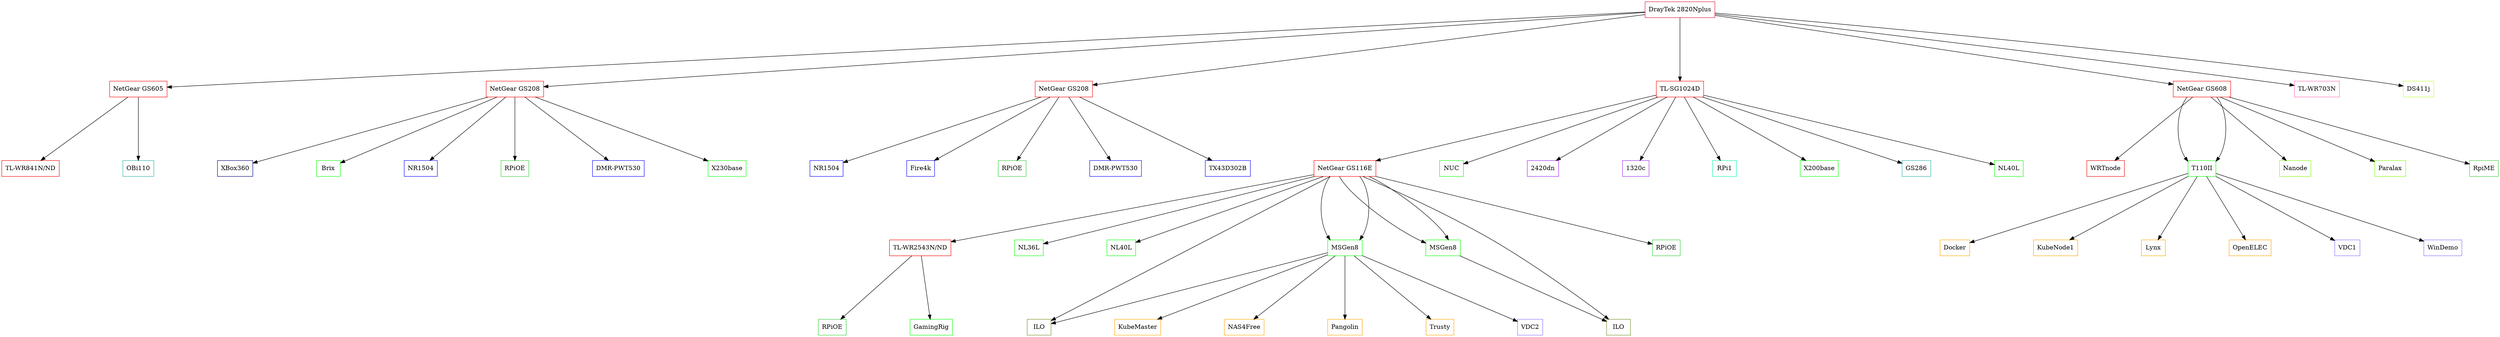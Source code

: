 digraph G {
  ranksep=2.0
  nodesep=2.0
  overlap="false"
  
  node [color="black", shape="rectangle"]
  
  "Router" [label="DrayTek 2820Nplus",color="crimson"]
  "SwCloak" [label="NetGear GS605", color="red"]
  "SwGames" [label="NetGear GS208", color="red"]
  "SwLounge" [label="NetGear GS208", color="red"]
  "SwOffice" [label="TL-SG1024D", color="red"]
  "SwLoft" [label="NetGear GS116E", color="red"]
  "SwGarage" [label="NetGear GS608", color="red"]
  "ApBed1" [label="TL-WR841N/ND", color="red2"]
  "ApBed2" [label="TL-WR2543N/ND", color="red2"]
  "ApGarage" [label="WRTnode", color="red2"]
  "AcCloak" [label="TL-WR703N", color="hotpink"]
  
  "NAS" [label="DS411j", color="olivedrab1"]
  "OBi" [label="OBi110", color="lightseagreen"]
  
  "XBox" [label="XBox360", color="navy"]
  "Brix" [label="Brix", color="green"]
  "RxGames" [label="NR1504", color="blue"]
  "OEGames" [label="RPiOE", color="limegreen"]
  "DVRGames" [label="DMR-PWT530", color="blue"]
  "X230b" [label="X230base", color="green"]
  
  "RxLounge" [label="NR1504", color="blue"]
  "Fire" [label="Fire4k", color="blue"]
  "OELounge" [label="RPiOE", color="limegreen"]
  "DVRLounge" [label="DMR-PWT530", color="blue"]
  "TVLounge" [label="TX43D302B", color="blue"]
  
  "T110" [label="T110II", color="green"]
  "Nanode" [label="Nanode", color="lawngreen"]
  "Paralax" [label="Paralax", color="lawngreen"]
  "MEGarage" [label="RpiME", color="limegreen"]
  
  "Docker" [label="Docker", color="orange"]
  "KubeNode1" [label="KubeNode1", color="orange"]
  "Lynx" [label="Lynx", color="orange"]
  "OpenELEC" [label="OpenELEC", color="orange"]
  "VDC1" [label="VDC1", color="lightslateblue"]
  "WinDemo" [label="WinDemo", color="lightslateblue"]
  
  
  "NUC" [label="NUC", color="green"]
  "PrBW" [label="2420dn", color="purple"]
  "PrC" [label="1320c", color="purple"]
  "RPi" [label="RPi1", color="mediumspringgreen"]
  "X200b" [label="X200base", color="green"]
  "ATA" [label="GS286", color="lightseagreen"]
  "Sidecar" [label="NL40L", color="green"]
  
  "Gen7-1" [label="NL36L", color="green"]
  "Gen7-2" [label="NL40L", color="green"]
  "Gen8-1" [label="MSGen8", color="green"]
  "Gen8-1-ILO" [label="ILO", color="olivedrab"]
  "Gen8-2" [label="MSGen8", color="green"]
  "Gen8-2-ILO" [label="ILO", color="olivedrab"]
  
  "KubeMaster" [label="KubeMaster", color="orange"]
  "NAS4Free" [label="NAS4Free", color="orange"]
  "Pangolin" [label="Pangolin", color="orange"]
  "Trusty" [label="Trusty", color="orange"]
  "VDC2" [label="VDC2", color="lightslateblue"]  
  
  "OEBed3" [label="RPiOE", color="limegreen"]
  
  "OEBed2" [label="RPiOE", color="limegreen"]
  "GamingRig" [label="GamingRig", color="green"]
  
  "Router" -> "SwCloak"
  "Router" -> "SwGames"
  "Router" -> "SwLounge"
  "Router" -> "SwOffice"
  "Router" -> "SwGarage"
  "Router" -> "AcCloak"
  "SwCloak" -> "ApBed1"
  "SwOffice" -> "SwLoft"
  "SwLoft" -> "ApBed2"
  "SwGarage" -> "ApGarage"
  
  "Router" -> "NAS"
  "SwCloak" -> "OBi"
  
  "SwGames" -> "XBox"
  "SwGames" -> "Brix"
  "SwGames" -> "RxGames"
  "SwGames" -> "OEGames"
  "SwGames" -> "DVRGames"
  "SwGames" -> "X230b"
  
  "SwLounge" -> "RxLounge"
  "SwLounge" -> "Fire"
  "SwLounge" -> "OELounge"
  "SwLounge" -> "DVRLounge"
  "SwLounge" -> "TVLounge"
  
  "SwGarage" -> "T110"
  "SwGarage" -> "T110"
  "SwGarage" -> "Nanode"
  "SwGarage" -> "Paralax"
  "SwGarage" -> "MEGarage"
  
  "T110" -> "Docker"
  "T110" -> "KubeNode1"
  "T110" -> "Lynx"
  "T110" -> "OpenELEC"
  "T110" -> "VDC1"
  "T110" -> "WinDemo"
  
  "SwOffice" -> "NUC"
  "SwOffice" -> "PrBW"
  "SwOffice" -> "PrC"
  "SwOffice" -> "RPi"
  "SwOffice" -> "X200b"
  "SwOffice" -> "ATA"
  "SwOffice" -> "Sidecar"
  
  "SwLoft" -> "Gen7-1"
  "SwLoft" -> "Gen7-2"
  "SwLoft" -> "Gen8-1"
  "SwLoft" -> "Gen8-2"
  "SwLoft" -> "Gen8-1"
  "SwLoft" -> "Gen8-2"
  "Gen8-1" -> "Gen8-1-ILO"
  "SwLoft" -> "Gen8-1-ILO"
  "Gen8-2" -> "Gen8-2-ILO"
  "SwLoft" -> "Gen8-2-ILO"
  "SwLoft" -> "OEBed3"
  
  "Gen8-1" -> "KubeMaster"
  "Gen8-1" -> "NAS4Free"
  "Gen8-1" -> "Pangolin"
  "Gen8-1" -> "Trusty"
  "Gen8-1" -> "VDC2"
  
  "ApBed2" -> "OEBed2"
  "ApBed2" -> "GamingRig"
  
}
